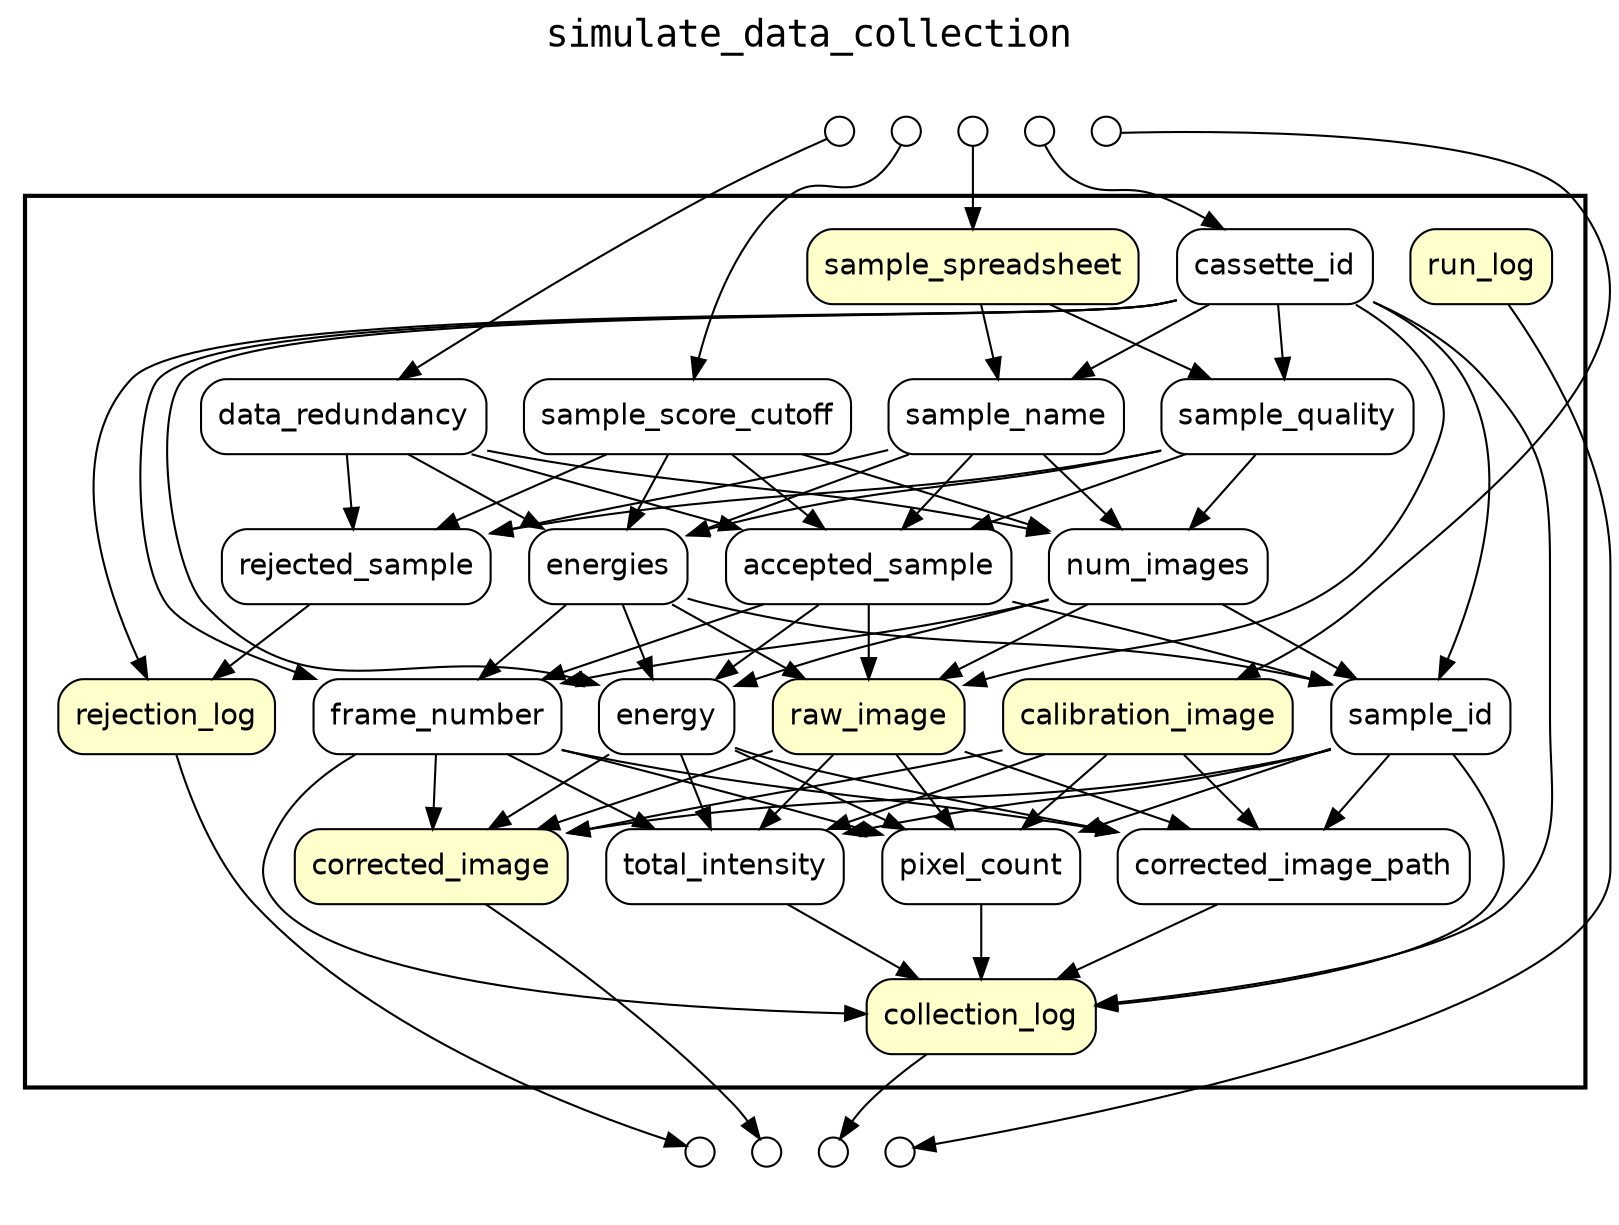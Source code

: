 
digraph yw_data_view {
rankdir=TB
fontname=Courier; fontsize=18; labelloc=t
label="simulate_data_collection"
subgraph cluster_workflow { label=""; color=black; penwidth=2
subgraph cluster_workflow_inner { label=""; color=white
node[shape=box style="rounded,filled" fillcolor="#FFFFCC" peripheries=1 fontname=Helvetica]
run_log
sample_spreadsheet
rejection_log
raw_image
calibration_image
corrected_image
collection_log
node[shape=box style="rounded,filled" fillcolor="#FFFFFF" peripheries=1 fontname=Helvetica]
cassette_id
sample_name
sample_quality
sample_score_cutoff
data_redundancy
accepted_sample
rejected_sample
num_images
energies
sample_id
energy
frame_number
corrected_image_path
total_intensity
pixel_count
}}
subgraph cluster_inflows { label=""; color=white; penwidth=2
subgraph cluster_inflows_inner { label=""; color=white
node[shape=circle fillcolor="#FFFFFF" peripheries=1 width=0.2]
data_redundancy_inflow [label=""]
sample_score_cutoff_inflow [label=""]
cassette_id_inflow [label=""]
calibration_image_inflow [label=""]
sample_spreadsheet_inflow [label=""]
}}
subgraph cluster_outflows { label=""; color=white; penwidth=2
subgraph cluster_outflows_inner { label=""; color=white
node[shape=circle fillcolor="#FFFFFF" peripheries=1 width=0.2]
collection_log_outflow [label=""]
corrected_image_outflow [label=""]
rejection_log_outflow [label=""]
run_log_outflow [label=""]
}}
cassette_id -> sample_name
sample_spreadsheet -> sample_name
cassette_id -> sample_quality
sample_spreadsheet -> sample_quality
sample_name -> accepted_sample
sample_quality -> accepted_sample
sample_score_cutoff -> accepted_sample
data_redundancy -> accepted_sample
sample_name -> rejected_sample
sample_quality -> rejected_sample
sample_score_cutoff -> rejected_sample
data_redundancy -> rejected_sample
sample_name -> num_images
sample_quality -> num_images
sample_score_cutoff -> num_images
data_redundancy -> num_images
sample_name -> energies
sample_quality -> energies
sample_score_cutoff -> energies
data_redundancy -> energies
cassette_id -> rejection_log
rejected_sample -> rejection_log
cassette_id -> sample_id
accepted_sample -> sample_id
num_images -> sample_id
energies -> sample_id
cassette_id -> energy
accepted_sample -> energy
num_images -> energy
energies -> energy
cassette_id -> frame_number
accepted_sample -> frame_number
num_images -> frame_number
energies -> frame_number
cassette_id -> raw_image
accepted_sample -> raw_image
num_images -> raw_image
energies -> raw_image
sample_id -> corrected_image
energy -> corrected_image
frame_number -> corrected_image
raw_image -> corrected_image
calibration_image -> corrected_image
sample_id -> corrected_image_path
energy -> corrected_image_path
frame_number -> corrected_image_path
raw_image -> corrected_image_path
calibration_image -> corrected_image_path
sample_id -> total_intensity
energy -> total_intensity
frame_number -> total_intensity
raw_image -> total_intensity
calibration_image -> total_intensity
sample_id -> pixel_count
energy -> pixel_count
frame_number -> pixel_count
raw_image -> pixel_count
calibration_image -> pixel_count
cassette_id -> collection_log
sample_id -> collection_log
frame_number -> collection_log
corrected_image_path -> collection_log
total_intensity -> collection_log
pixel_count -> collection_log
data_redundancy_inflow -> data_redundancy
sample_score_cutoff_inflow -> sample_score_cutoff
cassette_id_inflow -> cassette_id
calibration_image_inflow -> calibration_image
sample_spreadsheet_inflow -> sample_spreadsheet
collection_log -> collection_log_outflow
corrected_image -> corrected_image_outflow
rejection_log -> rejection_log_outflow
run_log -> run_log_outflow
}

